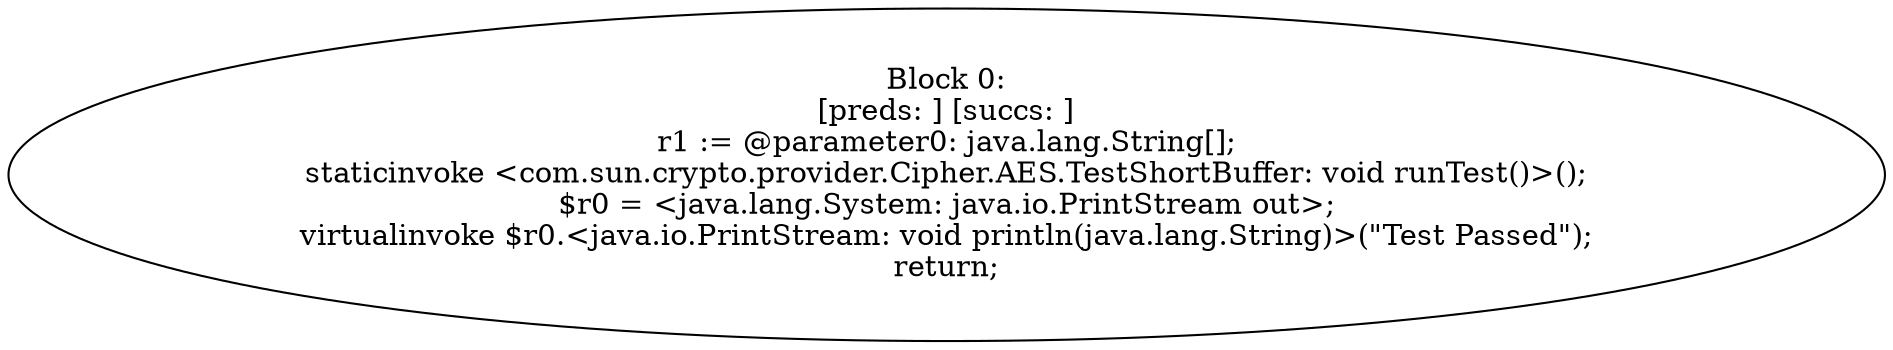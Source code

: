 digraph "unitGraph" {
    "Block 0:
[preds: ] [succs: ]
r1 := @parameter0: java.lang.String[];
staticinvoke <com.sun.crypto.provider.Cipher.AES.TestShortBuffer: void runTest()>();
$r0 = <java.lang.System: java.io.PrintStream out>;
virtualinvoke $r0.<java.io.PrintStream: void println(java.lang.String)>(\"Test Passed\");
return;
"
}
